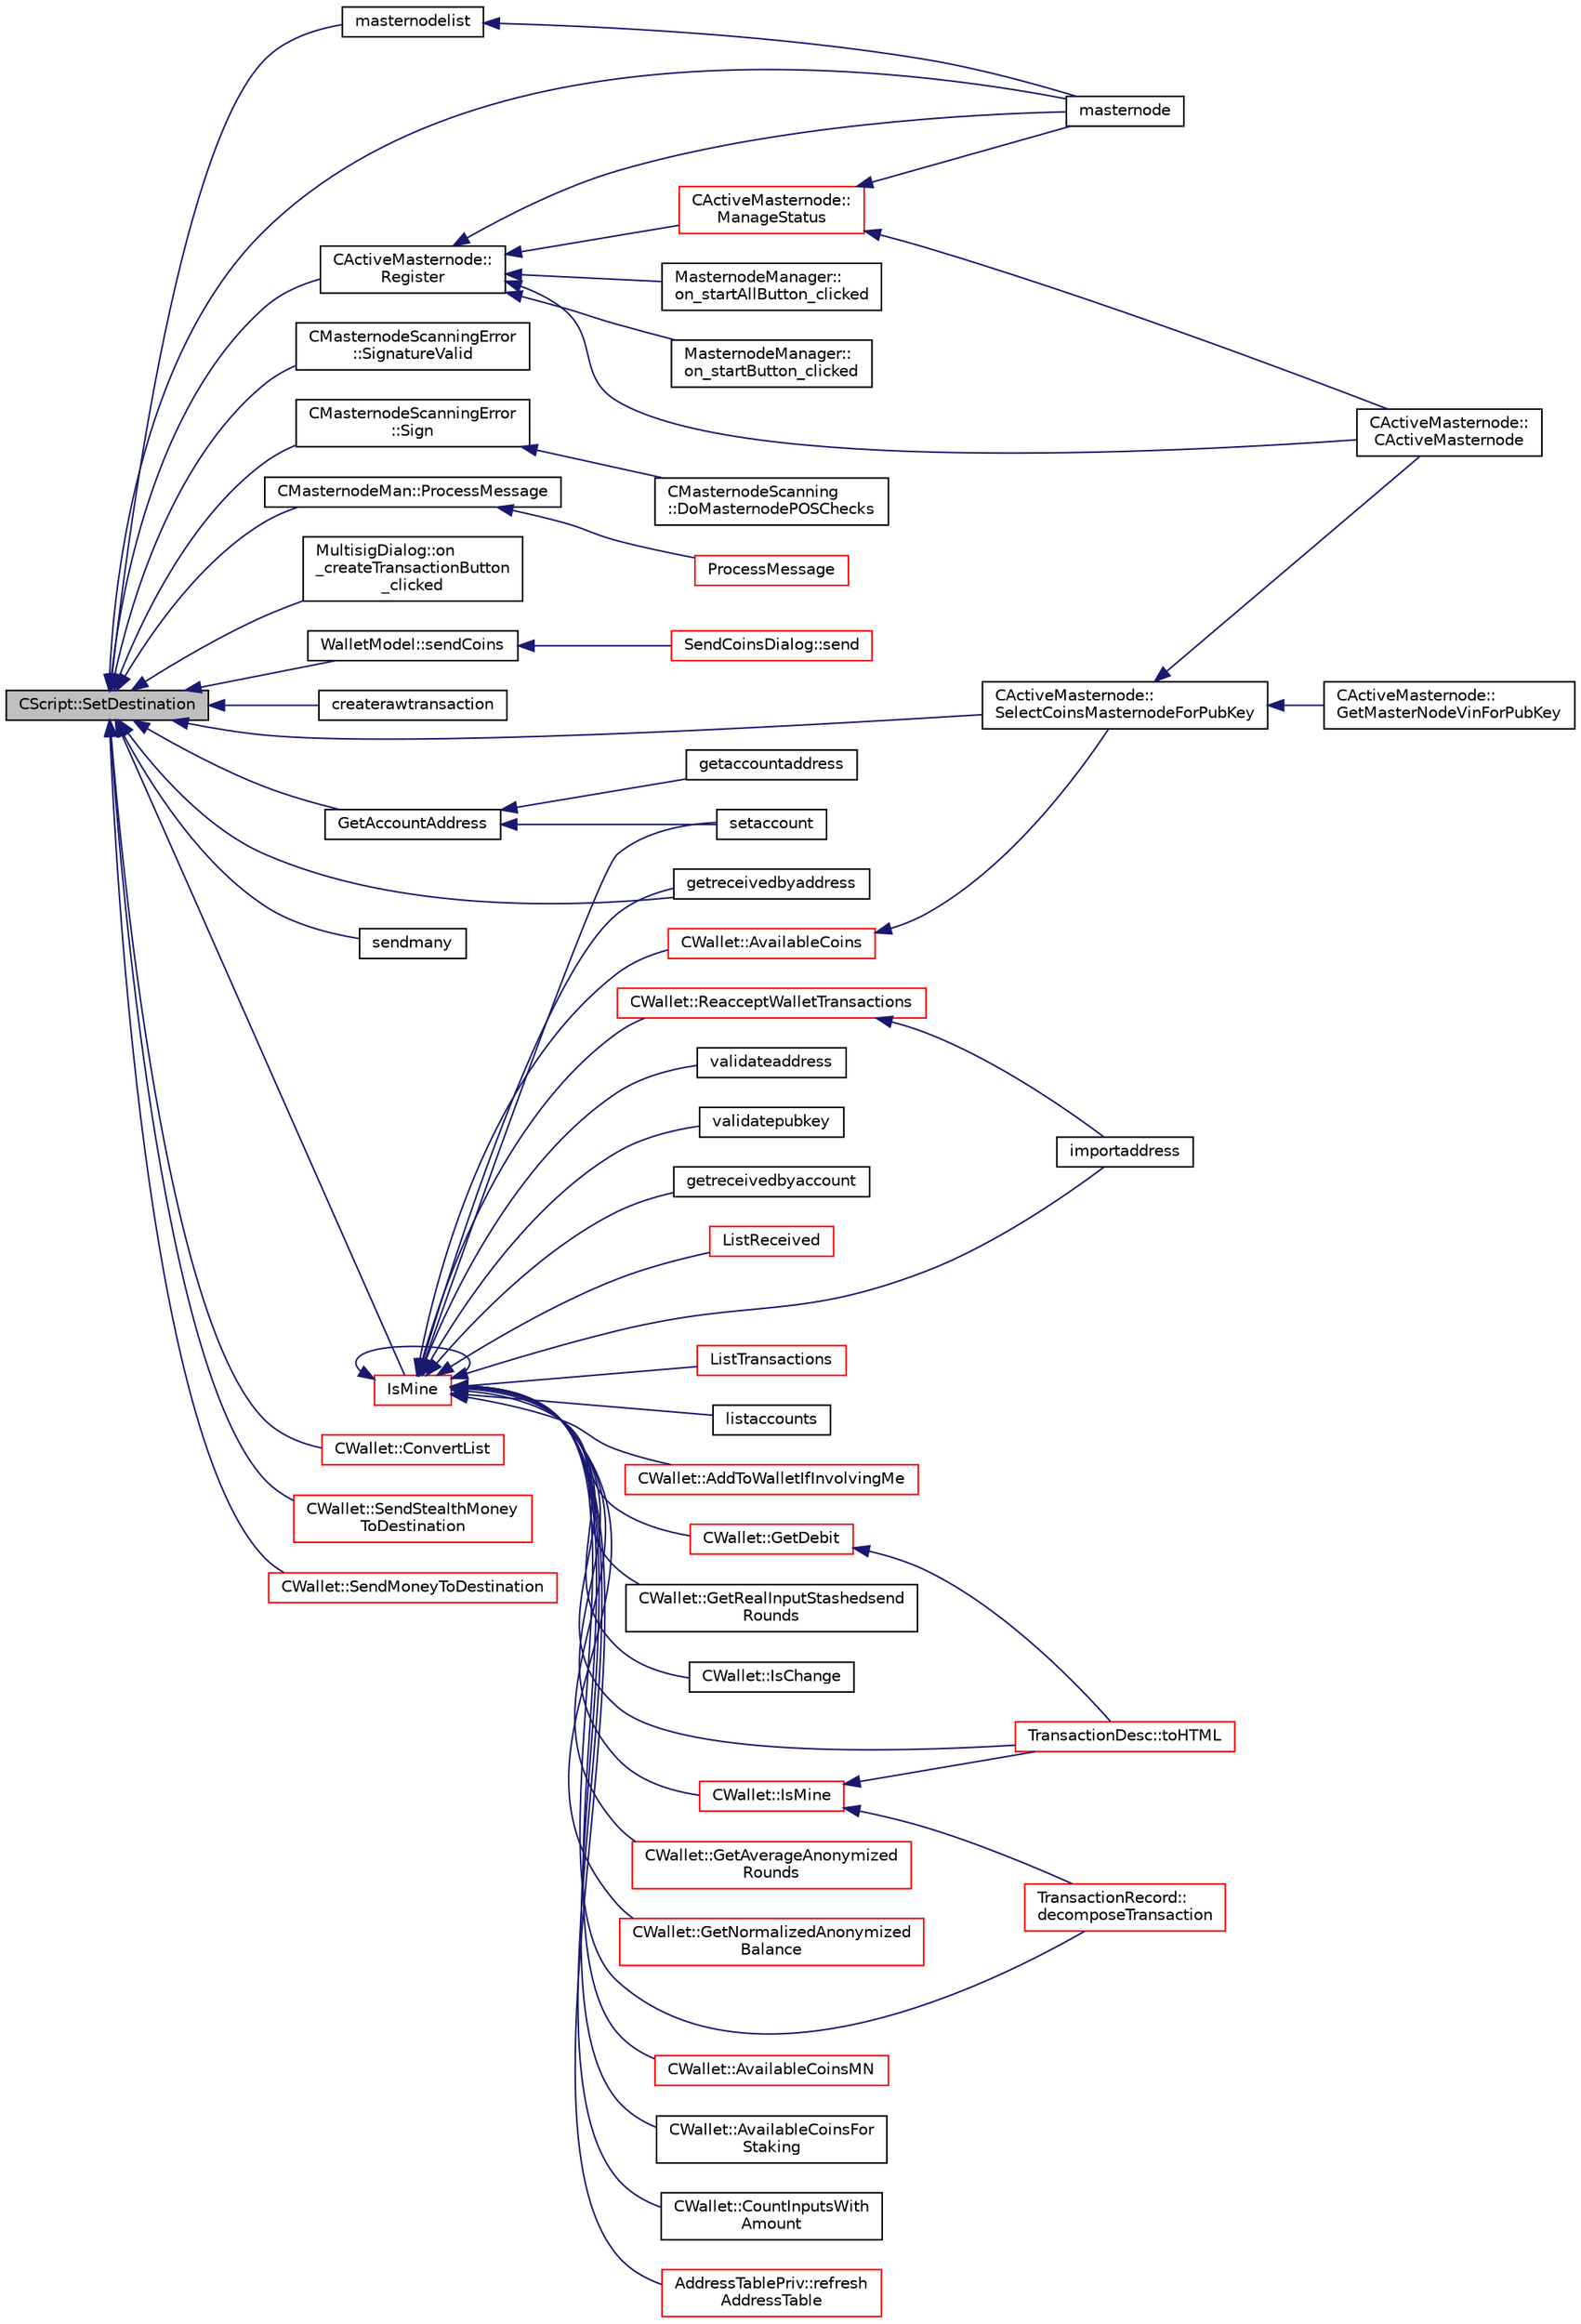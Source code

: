 digraph "CScript::SetDestination"
{
  edge [fontname="Helvetica",fontsize="10",labelfontname="Helvetica",labelfontsize="10"];
  node [fontname="Helvetica",fontsize="10",shape=record];
  rankdir="LR";
  Node1633 [label="CScript::SetDestination",height=0.2,width=0.4,color="black", fillcolor="grey75", style="filled", fontcolor="black"];
  Node1633 -> Node1634 [dir="back",color="midnightblue",fontsize="10",style="solid",fontname="Helvetica"];
  Node1634 [label="CActiveMasternode::\lRegister",height=0.2,width=0.4,color="black", fillcolor="white", style="filled",URL="$d9/d29/class_c_active_masternode.html#aacd8f048772ab4f9908c11d29727063d",tooltip="Register remote Masternode. "];
  Node1634 -> Node1635 [dir="back",color="midnightblue",fontsize="10",style="solid",fontname="Helvetica"];
  Node1635 [label="CActiveMasternode::\lManageStatus",height=0.2,width=0.4,color="red", fillcolor="white", style="filled",URL="$d9/d29/class_c_active_masternode.html#a8004b3b2100da7dcfedbd1e959633e51"];
  Node1635 -> Node1636 [dir="back",color="midnightblue",fontsize="10",style="solid",fontname="Helvetica"];
  Node1636 [label="CActiveMasternode::\lCActiveMasternode",height=0.2,width=0.4,color="black", fillcolor="white", style="filled",URL="$d9/d29/class_c_active_masternode.html#a7ffb946d1b2aad0054d3b3efce8c0543"];
  Node1635 -> Node1641 [dir="back",color="midnightblue",fontsize="10",style="solid",fontname="Helvetica"];
  Node1641 [label="masternode",height=0.2,width=0.4,color="black", fillcolor="white", style="filled",URL="$d5/d6b/rpcstashedsend_8cpp.html#a30609e443aeb47c29ed0878d16b1b5e1"];
  Node1634 -> Node1636 [dir="back",color="midnightblue",fontsize="10",style="solid",fontname="Helvetica"];
  Node1634 -> Node1644 [dir="back",color="midnightblue",fontsize="10",style="solid",fontname="Helvetica"];
  Node1644 [label="MasternodeManager::\lon_startButton_clicked",height=0.2,width=0.4,color="black", fillcolor="white", style="filled",URL="$d9/d70/class_masternode_manager.html#a83f5cf149fdaf6d7fce1a3378611c3f9"];
  Node1634 -> Node1645 [dir="back",color="midnightblue",fontsize="10",style="solid",fontname="Helvetica"];
  Node1645 [label="MasternodeManager::\lon_startAllButton_clicked",height=0.2,width=0.4,color="black", fillcolor="white", style="filled",URL="$d9/d70/class_masternode_manager.html#aad77095fab625d3a02afa52696f64e2f"];
  Node1634 -> Node1641 [dir="back",color="midnightblue",fontsize="10",style="solid",fontname="Helvetica"];
  Node1633 -> Node1646 [dir="back",color="midnightblue",fontsize="10",style="solid",fontname="Helvetica"];
  Node1646 [label="CActiveMasternode::\lSelectCoinsMasternodeForPubKey",height=0.2,width=0.4,color="black", fillcolor="white", style="filled",URL="$d9/d29/class_c_active_masternode.html#aefe3cf727f6f6407da78d41afe9846d0"];
  Node1646 -> Node1647 [dir="back",color="midnightblue",fontsize="10",style="solid",fontname="Helvetica"];
  Node1647 [label="CActiveMasternode::\lGetMasterNodeVinForPubKey",height=0.2,width=0.4,color="black", fillcolor="white", style="filled",URL="$d9/d29/class_c_active_masternode.html#ada17e6bbfd69a3acf166b49c10365da4"];
  Node1646 -> Node1636 [dir="back",color="midnightblue",fontsize="10",style="solid",fontname="Helvetica"];
  Node1633 -> Node1648 [dir="back",color="midnightblue",fontsize="10",style="solid",fontname="Helvetica"];
  Node1648 [label="CMasternodeScanningError\l::SignatureValid",height=0.2,width=0.4,color="black", fillcolor="white", style="filled",URL="$d0/de7/class_c_masternode_scanning_error.html#ae90fca573f70f7faa4c9f3a5db145f36"];
  Node1633 -> Node1649 [dir="back",color="midnightblue",fontsize="10",style="solid",fontname="Helvetica"];
  Node1649 [label="CMasternodeScanningError\l::Sign",height=0.2,width=0.4,color="black", fillcolor="white", style="filled",URL="$d0/de7/class_c_masternode_scanning_error.html#afdc8ec9b08767cdf3c6a6cc819af7d09"];
  Node1649 -> Node1650 [dir="back",color="midnightblue",fontsize="10",style="solid",fontname="Helvetica"];
  Node1650 [label="CMasternodeScanning\l::DoMasternodePOSChecks",height=0.2,width=0.4,color="black", fillcolor="white", style="filled",URL="$d5/d9f/class_c_masternode_scanning.html#a6bc18fb7508f702e2a2d1c3731342f8f"];
  Node1633 -> Node1651 [dir="back",color="midnightblue",fontsize="10",style="solid",fontname="Helvetica"];
  Node1651 [label="CMasternodeMan::ProcessMessage",height=0.2,width=0.4,color="black", fillcolor="white", style="filled",URL="$dc/d6b/class_c_masternode_man.html#ae3e5d263cebdcd932eca49caeadce9aa"];
  Node1651 -> Node1652 [dir="back",color="midnightblue",fontsize="10",style="solid",fontname="Helvetica"];
  Node1652 [label="ProcessMessage",height=0.2,width=0.4,color="red", fillcolor="white", style="filled",URL="$df/d0a/main_8cpp.html#a8ba92b1a4bce3c835e887a9073d17d8e"];
  Node1633 -> Node1662 [dir="back",color="midnightblue",fontsize="10",style="solid",fontname="Helvetica"];
  Node1662 [label="MultisigDialog::on\l_createTransactionButton\l_clicked",height=0.2,width=0.4,color="black", fillcolor="white", style="filled",URL="$d4/df4/class_multisig_dialog.html#a172ad3ad87e2e756aae8e93e5febb855"];
  Node1633 -> Node1663 [dir="back",color="midnightblue",fontsize="10",style="solid",fontname="Helvetica"];
  Node1663 [label="WalletModel::sendCoins",height=0.2,width=0.4,color="black", fillcolor="white", style="filled",URL="$d4/d27/class_wallet_model.html#a053fb3ff2b8b0347f83e6bb591126746"];
  Node1663 -> Node1664 [dir="back",color="midnightblue",fontsize="10",style="solid",fontname="Helvetica"];
  Node1664 [label="SendCoinsDialog::send",height=0.2,width=0.4,color="red", fillcolor="white", style="filled",URL="$d6/de6/class_send_coins_dialog.html#afd8d436a16ea7dba1276e8fdfdc8b2d3"];
  Node1633 -> Node1666 [dir="back",color="midnightblue",fontsize="10",style="solid",fontname="Helvetica"];
  Node1666 [label="createrawtransaction",height=0.2,width=0.4,color="black", fillcolor="white", style="filled",URL="$dc/da8/rpcrawtransaction_8cpp.html#a7924d2aa3d68d890b82773445e0d949e"];
  Node1633 -> Node1641 [dir="back",color="midnightblue",fontsize="10",style="solid",fontname="Helvetica"];
  Node1633 -> Node1661 [dir="back",color="midnightblue",fontsize="10",style="solid",fontname="Helvetica"];
  Node1661 [label="masternodelist",height=0.2,width=0.4,color="black", fillcolor="white", style="filled",URL="$d5/d6b/rpcstashedsend_8cpp.html#a3a7ed7e37f21eb2912afc6e776f7236c"];
  Node1661 -> Node1641 [dir="back",color="midnightblue",fontsize="10",style="solid",fontname="Helvetica"];
  Node1633 -> Node1667 [dir="back",color="midnightblue",fontsize="10",style="solid",fontname="Helvetica"];
  Node1667 [label="GetAccountAddress",height=0.2,width=0.4,color="black", fillcolor="white", style="filled",URL="$df/d1d/rpcwallet_8cpp.html#af04b341ad8248ac9edce6d3265af86d4"];
  Node1667 -> Node1668 [dir="back",color="midnightblue",fontsize="10",style="solid",fontname="Helvetica"];
  Node1668 [label="getaccountaddress",height=0.2,width=0.4,color="black", fillcolor="white", style="filled",URL="$df/d1d/rpcwallet_8cpp.html#a92145bcb3cfb45eb47dca18f1c94c434"];
  Node1667 -> Node1669 [dir="back",color="midnightblue",fontsize="10",style="solid",fontname="Helvetica"];
  Node1669 [label="setaccount",height=0.2,width=0.4,color="black", fillcolor="white", style="filled",URL="$df/d1d/rpcwallet_8cpp.html#a6bf0dc200554f841a4549a2e5087f699"];
  Node1633 -> Node1670 [dir="back",color="midnightblue",fontsize="10",style="solid",fontname="Helvetica"];
  Node1670 [label="getreceivedbyaddress",height=0.2,width=0.4,color="black", fillcolor="white", style="filled",URL="$df/d1d/rpcwallet_8cpp.html#abbb6475509aa2e69844f0b3a8bcb422a"];
  Node1633 -> Node1671 [dir="back",color="midnightblue",fontsize="10",style="solid",fontname="Helvetica"];
  Node1671 [label="sendmany",height=0.2,width=0.4,color="black", fillcolor="white", style="filled",URL="$df/d1d/rpcwallet_8cpp.html#adeb5f23f20fb4e589dab23cadf75c92d"];
  Node1633 -> Node1672 [dir="back",color="midnightblue",fontsize="10",style="solid",fontname="Helvetica"];
  Node1672 [label="IsMine",height=0.2,width=0.4,color="red", fillcolor="white", style="filled",URL="$de/d7f/script_8h.html#adc59cf67d903c1ba1ef225561b85bfce"];
  Node1672 -> Node1673 [dir="back",color="midnightblue",fontsize="10",style="solid",fontname="Helvetica"];
  Node1673 [label="AddressTablePriv::refresh\lAddressTable",height=0.2,width=0.4,color="red", fillcolor="white", style="filled",URL="$de/dba/class_address_table_priv.html#af093c98444e8f734e08cfc2ce5b9b116"];
  Node1672 -> Node1675 [dir="back",color="midnightblue",fontsize="10",style="solid",fontname="Helvetica"];
  Node1675 [label="TransactionDesc::toHTML",height=0.2,width=0.4,color="red", fillcolor="white", style="filled",URL="$d4/da9/class_transaction_desc.html#ab7c9dbb2048aae121dd9d75df86e64f4"];
  Node1672 -> Node1686 [dir="back",color="midnightblue",fontsize="10",style="solid",fontname="Helvetica"];
  Node1686 [label="TransactionRecord::\ldecomposeTransaction",height=0.2,width=0.4,color="red", fillcolor="white", style="filled",URL="$d1/da7/class_transaction_record.html#a9f5db4465fa5fdcc3f9af525096bcdb9"];
  Node1672 -> Node1690 [dir="back",color="midnightblue",fontsize="10",style="solid",fontname="Helvetica"];
  Node1690 [label="importaddress",height=0.2,width=0.4,color="black", fillcolor="white", style="filled",URL="$dc/dbf/rpcdump_8cpp.html#a457bc572859c8265c72a0afd1a6db56c"];
  Node1672 -> Node1691 [dir="back",color="midnightblue",fontsize="10",style="solid",fontname="Helvetica"];
  Node1691 [label="validateaddress",height=0.2,width=0.4,color="black", fillcolor="white", style="filled",URL="$db/d48/rpcmisc_8cpp.html#aea4124dcc1390de557db6128da0697f4"];
  Node1672 -> Node1692 [dir="back",color="midnightblue",fontsize="10",style="solid",fontname="Helvetica"];
  Node1692 [label="validatepubkey",height=0.2,width=0.4,color="black", fillcolor="white", style="filled",URL="$db/d48/rpcmisc_8cpp.html#a32620752527477f4bac811a7db5ab35b"];
  Node1672 -> Node1669 [dir="back",color="midnightblue",fontsize="10",style="solid",fontname="Helvetica"];
  Node1672 -> Node1670 [dir="back",color="midnightblue",fontsize="10",style="solid",fontname="Helvetica"];
  Node1672 -> Node1693 [dir="back",color="midnightblue",fontsize="10",style="solid",fontname="Helvetica"];
  Node1693 [label="getreceivedbyaccount",height=0.2,width=0.4,color="black", fillcolor="white", style="filled",URL="$df/d1d/rpcwallet_8cpp.html#a07526be5270b0e55b4a0b79c01205f3d"];
  Node1672 -> Node1694 [dir="back",color="midnightblue",fontsize="10",style="solid",fontname="Helvetica"];
  Node1694 [label="ListReceived",height=0.2,width=0.4,color="red", fillcolor="white", style="filled",URL="$df/d1d/rpcwallet_8cpp.html#a0cc958f67a8d6d0002cb4fee19eddb5c"];
  Node1672 -> Node1697 [dir="back",color="midnightblue",fontsize="10",style="solid",fontname="Helvetica"];
  Node1697 [label="ListTransactions",height=0.2,width=0.4,color="red", fillcolor="white", style="filled",URL="$df/d1d/rpcwallet_8cpp.html#a460d931e7f098979bea783409c971d53"];
  Node1672 -> Node1701 [dir="back",color="midnightblue",fontsize="10",style="solid",fontname="Helvetica"];
  Node1701 [label="listaccounts",height=0.2,width=0.4,color="black", fillcolor="white", style="filled",URL="$df/d1d/rpcwallet_8cpp.html#a0cd5dc1112a6c6d5a29a381cd7967fc5"];
  Node1672 -> Node1672 [dir="back",color="midnightblue",fontsize="10",style="solid",fontname="Helvetica"];
  Node1672 -> Node1702 [dir="back",color="midnightblue",fontsize="10",style="solid",fontname="Helvetica"];
  Node1702 [label="CWallet::AddToWalletIfInvolvingMe",height=0.2,width=0.4,color="red", fillcolor="white", style="filled",URL="$d2/de5/class_c_wallet.html#a487f7cba517d37d24e5fa422711574d9"];
  Node1672 -> Node1704 [dir="back",color="midnightblue",fontsize="10",style="solid",fontname="Helvetica"];
  Node1704 [label="CWallet::IsMine",height=0.2,width=0.4,color="red", fillcolor="white", style="filled",URL="$d2/de5/class_c_wallet.html#a4eada57edc1c443564b8cc9b853d955c"];
  Node1704 -> Node1675 [dir="back",color="midnightblue",fontsize="10",style="solid",fontname="Helvetica"];
  Node1704 -> Node1686 [dir="back",color="midnightblue",fontsize="10",style="solid",fontname="Helvetica"];
  Node1672 -> Node1759 [dir="back",color="midnightblue",fontsize="10",style="solid",fontname="Helvetica"];
  Node1759 [label="CWallet::GetDebit",height=0.2,width=0.4,color="red", fillcolor="white", style="filled",URL="$d2/de5/class_c_wallet.html#a5ab4855aac6f4b335421944403e44d6d"];
  Node1759 -> Node1675 [dir="back",color="midnightblue",fontsize="10",style="solid",fontname="Helvetica"];
  Node1672 -> Node1761 [dir="back",color="midnightblue",fontsize="10",style="solid",fontname="Helvetica"];
  Node1761 [label="CWallet::GetRealInputStashedsend\lRounds",height=0.2,width=0.4,color="black", fillcolor="white", style="filled",URL="$d2/de5/class_c_wallet.html#af50f4097083844f785062b7c7ae0c767"];
  Node1672 -> Node1762 [dir="back",color="midnightblue",fontsize="10",style="solid",fontname="Helvetica"];
  Node1762 [label="CWallet::IsChange",height=0.2,width=0.4,color="black", fillcolor="white", style="filled",URL="$d2/de5/class_c_wallet.html#aba1c6108b7d2d3800dd487bab4c4c82e"];
  Node1672 -> Node1763 [dir="back",color="midnightblue",fontsize="10",style="solid",fontname="Helvetica"];
  Node1763 [label="CWallet::ReacceptWalletTransactions",height=0.2,width=0.4,color="red", fillcolor="white", style="filled",URL="$d2/de5/class_c_wallet.html#a796c23450c8482e10e0c75ae5c1fa8ed"];
  Node1763 -> Node1690 [dir="back",color="midnightblue",fontsize="10",style="solid",fontname="Helvetica"];
  Node1672 -> Node1767 [dir="back",color="midnightblue",fontsize="10",style="solid",fontname="Helvetica"];
  Node1767 [label="CWallet::GetAverageAnonymized\lRounds",height=0.2,width=0.4,color="red", fillcolor="white", style="filled",URL="$d2/de5/class_c_wallet.html#accf9e710f6c24cc4258986adc3513685"];
  Node1672 -> Node1768 [dir="back",color="midnightblue",fontsize="10",style="solid",fontname="Helvetica"];
  Node1768 [label="CWallet::GetNormalizedAnonymized\lBalance",height=0.2,width=0.4,color="red", fillcolor="white", style="filled",URL="$d2/de5/class_c_wallet.html#a24e9c793a438c84b48811bd5b7d4edc6"];
  Node1672 -> Node1751 [dir="back",color="midnightblue",fontsize="10",style="solid",fontname="Helvetica"];
  Node1751 [label="CWallet::AvailableCoins",height=0.2,width=0.4,color="red", fillcolor="white", style="filled",URL="$d2/de5/class_c_wallet.html#a0f950dede91de2be32ea8c43a40469ab"];
  Node1751 -> Node1646 [dir="back",color="midnightblue",fontsize="10",style="solid",fontname="Helvetica"];
  Node1672 -> Node1753 [dir="back",color="midnightblue",fontsize="10",style="solid",fontname="Helvetica"];
  Node1753 [label="CWallet::AvailableCoinsMN",height=0.2,width=0.4,color="red", fillcolor="white", style="filled",URL="$d2/de5/class_c_wallet.html#a8ba0ffab3889fb1d3519d8578e26cb16"];
  Node1672 -> Node1769 [dir="back",color="midnightblue",fontsize="10",style="solid",fontname="Helvetica"];
  Node1769 [label="CWallet::AvailableCoinsFor\lStaking",height=0.2,width=0.4,color="black", fillcolor="white", style="filled",URL="$d2/de5/class_c_wallet.html#a2493cd9ef6417aec00d72942c4340903"];
  Node1672 -> Node1756 [dir="back",color="midnightblue",fontsize="10",style="solid",fontname="Helvetica"];
  Node1756 [label="CWallet::CountInputsWith\lAmount",height=0.2,width=0.4,color="black", fillcolor="white", style="filled",URL="$d2/de5/class_c_wallet.html#afc835c371840922eb33457c09cf43ba6"];
  Node1633 -> Node1808 [dir="back",color="midnightblue",fontsize="10",style="solid",fontname="Helvetica"];
  Node1808 [label="CWallet::ConvertList",height=0.2,width=0.4,color="red", fillcolor="white", style="filled",URL="$d2/de5/class_c_wallet.html#adbc8cbc5a39e04446f4277487405c06b"];
  Node1633 -> Node1809 [dir="back",color="midnightblue",fontsize="10",style="solid",fontname="Helvetica"];
  Node1809 [label="CWallet::SendStealthMoney\lToDestination",height=0.2,width=0.4,color="red", fillcolor="white", style="filled",URL="$d2/de5/class_c_wallet.html#afce932bf3aa678046ab75eccff004858"];
  Node1633 -> Node1724 [dir="back",color="midnightblue",fontsize="10",style="solid",fontname="Helvetica"];
  Node1724 [label="CWallet::SendMoneyToDestination",height=0.2,width=0.4,color="red", fillcolor="white", style="filled",URL="$d2/de5/class_c_wallet.html#aad5d55fc472f6b9ccbec5af0a7246d60"];
}
